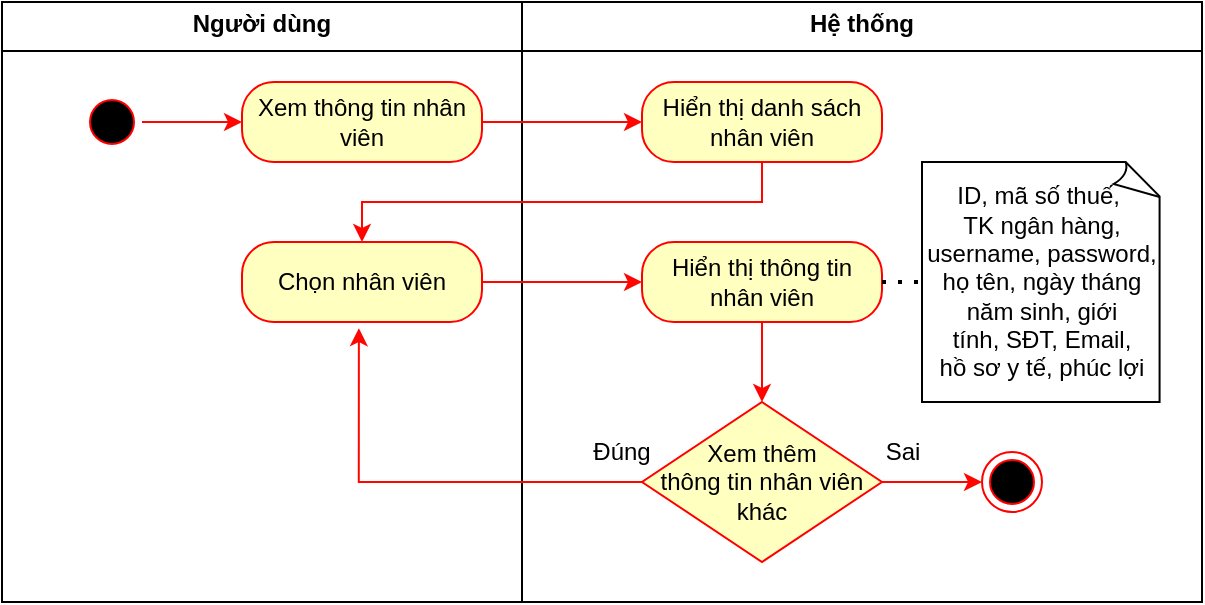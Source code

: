 <mxfile version="26.0.6">
  <diagram name="Page-1" id="pAYEDax6jlEjCvd47c3e">
    <mxGraphModel dx="1023" dy="464" grid="1" gridSize="10" guides="1" tooltips="1" connect="1" arrows="1" fold="1" page="1" pageScale="1" pageWidth="850" pageHeight="1100" math="0" shadow="0">
      <root>
        <mxCell id="0" />
        <mxCell id="1" parent="0" />
        <mxCell id="j3ycPdzo6cHpRrVuyQYC-28" value="&lt;p style=&quot;margin:0px;margin-top:4px;text-align:center;&quot;&gt;&lt;b&gt;Hệ thống&lt;/b&gt;&lt;/p&gt;&lt;hr size=&quot;1&quot; style=&quot;border-style:solid;&quot;&gt;&lt;div style=&quot;height:2px;&quot;&gt;&lt;/div&gt;" style="verticalAlign=top;align=left;overflow=fill;html=1;whiteSpace=wrap;" parent="1" vertex="1">
          <mxGeometry x="260" width="340" height="300" as="geometry" />
        </mxCell>
        <mxCell id="j3ycPdzo6cHpRrVuyQYC-27" value="&lt;p style=&quot;margin:0px;margin-top:4px;text-align:center;&quot;&gt;&lt;b&gt;Người dùng&lt;/b&gt;&lt;/p&gt;&lt;hr size=&quot;1&quot; style=&quot;border-style:solid;&quot;&gt;&lt;div style=&quot;height:2px;&quot;&gt;&lt;/div&gt;" style="verticalAlign=top;align=left;overflow=fill;html=1;whiteSpace=wrap;" parent="1" vertex="1">
          <mxGeometry width="260" height="300" as="geometry" />
        </mxCell>
        <mxCell id="j3ycPdzo6cHpRrVuyQYC-1" value="" style="ellipse;html=1;shape=startState;fillColor=#000000;strokeColor=#ff0000;" parent="1" vertex="1">
          <mxGeometry x="40" y="45" width="30" height="30" as="geometry" />
        </mxCell>
        <mxCell id="j3ycPdzo6cHpRrVuyQYC-3" value="" style="edgeStyle=orthogonalEdgeStyle;rounded=0;orthogonalLoop=1;jettySize=auto;html=1;strokeColor=#FF0500;" parent="1" source="j3ycPdzo6cHpRrVuyQYC-1" target="j3ycPdzo6cHpRrVuyQYC-2" edge="1">
          <mxGeometry relative="1" as="geometry" />
        </mxCell>
        <mxCell id="j3ycPdzo6cHpRrVuyQYC-6" value="" style="edgeStyle=orthogonalEdgeStyle;rounded=0;orthogonalLoop=1;jettySize=auto;html=1;strokeColor=#FF0500;" parent="1" source="j3ycPdzo6cHpRrVuyQYC-2" target="j3ycPdzo6cHpRrVuyQYC-4" edge="1">
          <mxGeometry relative="1" as="geometry" />
        </mxCell>
        <mxCell id="j3ycPdzo6cHpRrVuyQYC-2" value="Xem thông tin nhân viên" style="rounded=1;whiteSpace=wrap;html=1;arcSize=40;fontColor=#000000;fillColor=#ffffc0;strokeColor=#ff0000;" parent="1" vertex="1">
          <mxGeometry x="120" y="40" width="120" height="40" as="geometry" />
        </mxCell>
        <mxCell id="j3ycPdzo6cHpRrVuyQYC-7" style="edgeStyle=orthogonalEdgeStyle;rounded=0;orthogonalLoop=1;jettySize=auto;html=1;entryX=0.5;entryY=0;entryDx=0;entryDy=0;strokeColor=#FF0500;" parent="1" source="j3ycPdzo6cHpRrVuyQYC-4" target="j3ycPdzo6cHpRrVuyQYC-5" edge="1">
          <mxGeometry relative="1" as="geometry">
            <Array as="points">
              <mxPoint x="380" y="100" />
              <mxPoint x="180" y="100" />
            </Array>
          </mxGeometry>
        </mxCell>
        <mxCell id="j3ycPdzo6cHpRrVuyQYC-4" value="Hiển thị danh sách nhân viên" style="rounded=1;whiteSpace=wrap;html=1;arcSize=40;fontColor=#000000;fillColor=#ffffc0;strokeColor=#ff0000;" parent="1" vertex="1">
          <mxGeometry x="320" y="40" width="120" height="40" as="geometry" />
        </mxCell>
        <mxCell id="j3ycPdzo6cHpRrVuyQYC-10" style="edgeStyle=orthogonalEdgeStyle;rounded=0;orthogonalLoop=1;jettySize=auto;html=1;entryX=0;entryY=0.5;entryDx=0;entryDy=0;strokeColor=#FF0500;" parent="1" source="j3ycPdzo6cHpRrVuyQYC-5" target="j3ycPdzo6cHpRrVuyQYC-9" edge="1">
          <mxGeometry relative="1" as="geometry" />
        </mxCell>
        <mxCell id="j3ycPdzo6cHpRrVuyQYC-5" value="Chọn nhân viên" style="rounded=1;whiteSpace=wrap;html=1;arcSize=40;fontColor=#000000;fillColor=#ffffc0;strokeColor=#ff0000;" parent="1" vertex="1">
          <mxGeometry x="120" y="120" width="120" height="40" as="geometry" />
        </mxCell>
        <mxCell id="j3ycPdzo6cHpRrVuyQYC-15" value="" style="edgeStyle=orthogonalEdgeStyle;rounded=0;orthogonalLoop=1;jettySize=auto;html=1;" parent="1" target="j3ycPdzo6cHpRrVuyQYC-13" edge="1">
          <mxGeometry relative="1" as="geometry">
            <mxPoint x="380" y="200" as="sourcePoint" />
          </mxGeometry>
        </mxCell>
        <mxCell id="j3ycPdzo6cHpRrVuyQYC-20" style="edgeStyle=orthogonalEdgeStyle;rounded=0;orthogonalLoop=1;jettySize=auto;html=1;entryX=0.5;entryY=0;entryDx=0;entryDy=0;strokeColor=#FF0500;" parent="1" source="j3ycPdzo6cHpRrVuyQYC-9" target="j3ycPdzo6cHpRrVuyQYC-13" edge="1">
          <mxGeometry relative="1" as="geometry" />
        </mxCell>
        <mxCell id="j3ycPdzo6cHpRrVuyQYC-9" value="Hiển thị thông tin nhân viên" style="rounded=1;whiteSpace=wrap;html=1;arcSize=40;fontColor=#000000;fillColor=#ffffc0;strokeColor=#ff0000;" parent="1" vertex="1">
          <mxGeometry x="320" y="120" width="120" height="40" as="geometry" />
        </mxCell>
        <mxCell id="j3ycPdzo6cHpRrVuyQYC-11" value="ID, mã số thuế,&amp;nbsp;&lt;br&gt;TK ngân hàng,&lt;div&gt;username, password, họ tên,&amp;nbsp;&lt;span style=&quot;background-color: transparent; color: light-dark(rgb(0, 0, 0), rgb(255, 255, 255));&quot;&gt;ngày tháng&lt;/span&gt;&lt;/div&gt;&lt;div&gt;&lt;span style=&quot;background-color: transparent; color: light-dark(rgb(0, 0, 0), rgb(255, 255, 255));&quot;&gt;năm sinh,&amp;nbsp;&lt;/span&gt;&lt;span style=&quot;background-color: transparent; color: light-dark(rgb(0, 0, 0), rgb(255, 255, 255));&quot;&gt;giới tính,&amp;nbsp;&lt;/span&gt;&lt;span style=&quot;background-color: transparent; color: light-dark(rgb(0, 0, 0), rgb(255, 255, 255));&quot;&gt;SĐT, Email,&lt;/span&gt;&lt;/div&gt;&lt;div&gt;&lt;div&gt;&lt;div&gt;hồ sơ y tế, phúc lợi&lt;/div&gt;&lt;/div&gt;&lt;/div&gt;" style="whiteSpace=wrap;html=1;shape=mxgraph.basic.document;align=center;" parent="1" vertex="1">
          <mxGeometry x="460" y="80" width="120" height="120" as="geometry" />
        </mxCell>
        <mxCell id="j3ycPdzo6cHpRrVuyQYC-22" value="" style="edgeStyle=orthogonalEdgeStyle;rounded=0;orthogonalLoop=1;jettySize=auto;html=1;strokeColor=#FF0500;" parent="1" source="j3ycPdzo6cHpRrVuyQYC-13" target="j3ycPdzo6cHpRrVuyQYC-21" edge="1">
          <mxGeometry relative="1" as="geometry" />
        </mxCell>
        <mxCell id="j3ycPdzo6cHpRrVuyQYC-13" value="Xem thêm&lt;br&gt;thông tin nhân viên khác" style="rhombus;whiteSpace=wrap;html=1;fontColor=#000000;fillColor=#ffffc0;strokeColor=#FF0000;" parent="1" vertex="1">
          <mxGeometry x="320" y="200" width="120" height="80" as="geometry" />
        </mxCell>
        <mxCell id="j3ycPdzo6cHpRrVuyQYC-14" style="edgeStyle=orthogonalEdgeStyle;rounded=0;orthogonalLoop=1;jettySize=auto;html=1;entryX=0.487;entryY=1.077;entryDx=0;entryDy=0;entryPerimeter=0;strokeColor=#FF0500;" parent="1" source="j3ycPdzo6cHpRrVuyQYC-13" target="j3ycPdzo6cHpRrVuyQYC-5" edge="1">
          <mxGeometry relative="1" as="geometry" />
        </mxCell>
        <mxCell id="j3ycPdzo6cHpRrVuyQYC-21" value="" style="ellipse;html=1;shape=endState;fillColor=#000000;strokeColor=#ff0000;" parent="1" vertex="1">
          <mxGeometry x="490" y="225" width="30" height="30" as="geometry" />
        </mxCell>
        <mxCell id="j3ycPdzo6cHpRrVuyQYC-23" value="Đúng" style="text;html=1;align=center;verticalAlign=middle;whiteSpace=wrap;rounded=0;fontFamily=Helvetica;fontSize=12;fontColor=#000000;" parent="1" vertex="1">
          <mxGeometry x="280" y="210" width="60" height="30" as="geometry" />
        </mxCell>
        <mxCell id="j3ycPdzo6cHpRrVuyQYC-24" value="Sai" style="text;html=1;align=center;verticalAlign=middle;resizable=0;points=[];autosize=1;strokeColor=none;fillColor=none;" parent="1" vertex="1">
          <mxGeometry x="430" y="210" width="40" height="30" as="geometry" />
        </mxCell>
        <mxCell id="LeS5DBMuOPDQBIyl6Azf-1" value="" style="endArrow=none;dashed=1;html=1;dashPattern=1 3;strokeWidth=2;rounded=0;entryX=0;entryY=0.5;entryDx=0;entryDy=0;entryPerimeter=0;" edge="1" parent="1" target="j3ycPdzo6cHpRrVuyQYC-11">
          <mxGeometry width="50" height="50" relative="1" as="geometry">
            <mxPoint x="440" y="140" as="sourcePoint" />
            <mxPoint x="490" y="90" as="targetPoint" />
          </mxGeometry>
        </mxCell>
      </root>
    </mxGraphModel>
  </diagram>
</mxfile>
